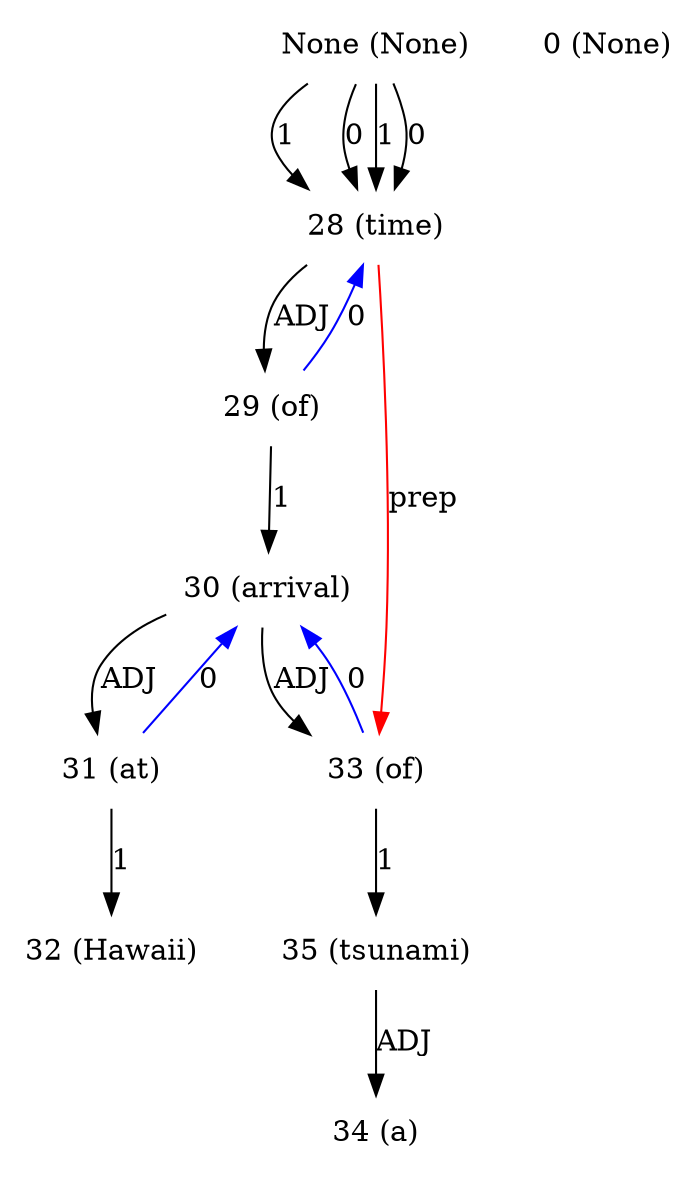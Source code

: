 digraph G{
edge [dir=forward]
node [shape=plaintext]

None [label="None (None)"]
None -> 28 [label="1"]
None [label="None (None)"]
None -> 28 [label="0"]
None [label="None (None)"]
None -> 28 [label="1"]
None [label="None (None)"]
None -> 28 [label="0"]
0 [label="0 (None)"]
28 [label="28 (time)"]
28 -> 29 [label="ADJ"]
29 [label="29 (of)"]
29 -> 30 [label="1"]
29 -> 28 [label="0", color="blue"]
30 [label="30 (arrival)"]
30 -> 31 [label="ADJ"]
30 -> 33 [label="ADJ"]
31 [label="31 (at)"]
31 -> 32 [label="1"]
31 -> 30 [label="0", color="blue"]
32 [label="32 (Hawaii)"]
33 [label="33 (of)"]
33 -> 35 [label="1"]
33 -> 30 [label="0", color="blue"]
28 -> 33 [label="prep", color="red"]
34 [label="34 (a)"]
35 [label="35 (tsunami)"]
35 -> 34 [label="ADJ"]
}
